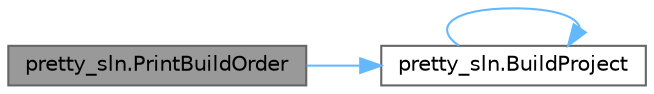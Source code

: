 digraph "pretty_sln.PrintBuildOrder"
{
 // LATEX_PDF_SIZE
  bgcolor="transparent";
  edge [fontname=Helvetica,fontsize=10,labelfontname=Helvetica,labelfontsize=10];
  node [fontname=Helvetica,fontsize=10,shape=box,height=0.2,width=0.4];
  rankdir="LR";
  Node1 [id="Node000001",label="pretty_sln.PrintBuildOrder",height=0.2,width=0.4,color="gray40", fillcolor="grey60", style="filled", fontcolor="black",tooltip=" "];
  Node1 -> Node2 [id="edge1_Node000001_Node000002",color="steelblue1",style="solid",tooltip=" "];
  Node2 [id="Node000002",label="pretty_sln.BuildProject",height=0.2,width=0.4,color="grey40", fillcolor="white", style="filled",URL="$namespacepretty__sln.html#a3f5dbcaa2dd36dcd9c935634eb94cb37",tooltip=" "];
  Node2 -> Node2 [id="edge2_Node000002_Node000002",color="steelblue1",style="solid",tooltip=" "];
}

